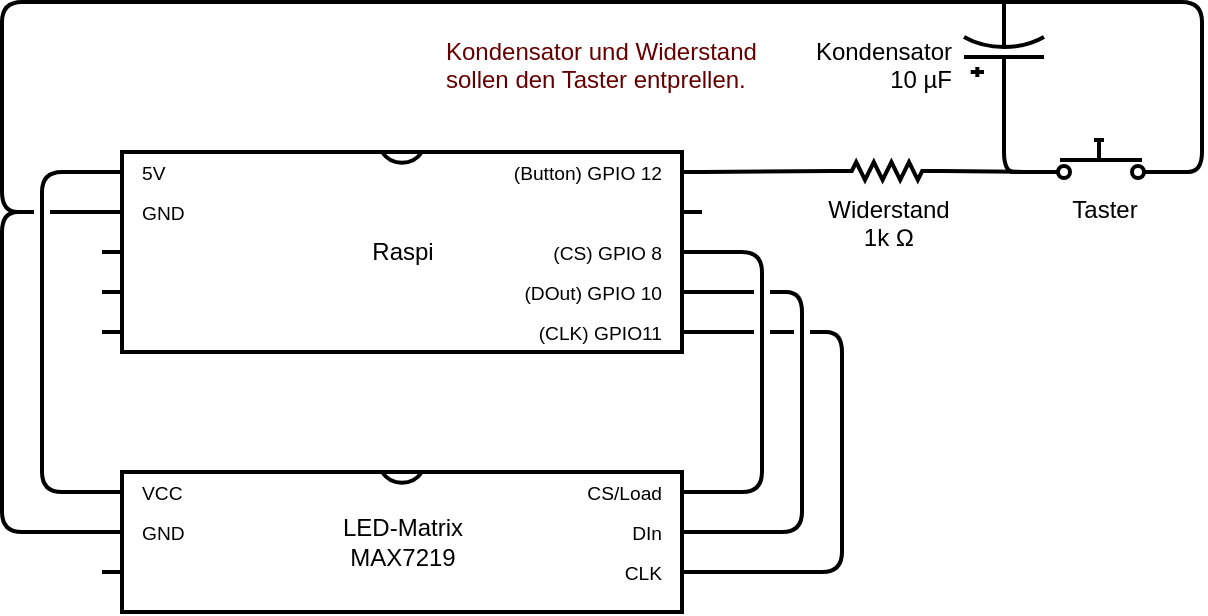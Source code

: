 <mxfile pages="1" version="11.2.4" type="device"><diagram name="Page-1" id="7e0a89b8-554c-2b80-1dc8-d5c74ca68de4"><mxGraphModel dx="1167" dy="642" grid="1" gridSize="10" guides="1" tooltips="1" connect="1" arrows="1" fold="1" page="1" pageScale="1" pageWidth="1100" pageHeight="850" background="#ffffff" math="0" shadow="0"><root><mxCell id="0"/><mxCell id="1" parent="0"/><mxCell id="7423z8lo2wTkePGS4kua-18" style="edgeStyle=orthogonalEdgeStyle;rounded=0;jumpStyle=gap;orthogonalLoop=1;jettySize=auto;html=1;exitX=1;exitY=0;exitDx=0;exitDy=10;exitPerimeter=0;entryX=0;entryY=0.5;entryDx=0;entryDy=0;entryPerimeter=0;endArrow=none;endFill=0;strokeWidth=2;perimeterSpacing=0;" parent="1" source="7423z8lo2wTkePGS4kua-1" target="7423z8lo2wTkePGS4kua-7" edge="1"><mxGeometry relative="1" as="geometry"/></mxCell><mxCell id="7423z8lo2wTkePGS4kua-1" value="Raspi" style="shadow=0;dashed=0;align=center;fillColor=#ffffff;html=1;strokeWidth=2;shape=mxgraph.electrical.logic_gates.dual_inline_ic;labelNames=5V,GND,,,,(CLK) GPIO11,(DOut) GPIO 10,(CS) GPIO 8,,(Button) GPIO 12;labelCount=10;pinStyle=line;noLabel=0;autosize=0;part=0;pinLabelType=cust;" parent="1" vertex="1"><mxGeometry x="230" y="360" width="300" height="100" as="geometry"/></mxCell><mxCell id="7423z8lo2wTkePGS4kua-2" value="&lt;div&gt;LED-Matrix&lt;/div&gt;&lt;div&gt;MAX7219&lt;br&gt;&lt;/div&gt;" style="shadow=0;dashed=0;align=center;fillColor=#ffffff;html=1;strokeWidth=2;shape=mxgraph.electrical.logic_gates.dual_inline_ic;labelNames=VCC,GND,,CLK,DIn,CS/Load;labelCount=6;pinLabelType=cust;" parent="1" vertex="1"><mxGeometry x="230" y="520" width="300" height="70" as="geometry"/></mxCell><mxCell id="7423z8lo2wTkePGS4kua-7" value="" style="pointerEvents=1;verticalLabelPosition=bottom;shadow=0;dashed=0;align=center;fillColor=#ffffff;html=1;verticalAlign=top;strokeWidth=2;shape=mxgraph.electrical.resistors.resistor_2;" parent="1" vertex="1"><mxGeometry x="595" y="365" width="55" height="9" as="geometry"/></mxCell><mxCell id="7423z8lo2wTkePGS4kua-8" value="" style="pointerEvents=1;verticalLabelPosition=bottom;shadow=0;dashed=0;align=center;fillColor=#ffffff;html=1;verticalAlign=top;strokeWidth=2;shape=mxgraph.electrical.electro-mechanical.push_switch_no;" parent="1" vertex="1"><mxGeometry x="691" y="354" width="75" height="19" as="geometry"/></mxCell><mxCell id="7423z8lo2wTkePGS4kua-9" value="" style="pointerEvents=1;verticalLabelPosition=bottom;shadow=0;dashed=0;align=center;fillColor=#ffffff;html=1;verticalAlign=top;strokeWidth=2;shape=mxgraph.electrical.capacitors.capacitor_3;rotation=-90;" parent="1" vertex="1"><mxGeometry x="656" y="290" width="50" height="40" as="geometry"/></mxCell><mxCell id="7423z8lo2wTkePGS4kua-12" value="" style="endArrow=none;html=1;strokeColor=#000000;strokeWidth=2;exitX=1;exitY=0;exitDx=0;exitDy=10;exitPerimeter=0;entryX=1;entryY=0;entryDx=0;entryDy=50;entryPerimeter=0;arcSize=20;jumpStyle=gap;" parent="1" source="7423z8lo2wTkePGS4kua-2" target="7423z8lo2wTkePGS4kua-1" edge="1"><mxGeometry width="100" relative="1" as="geometry"><mxPoint x="610" y="590" as="sourcePoint"/><mxPoint x="710" y="590" as="targetPoint"/><Array as="points"><mxPoint x="560" y="530"/><mxPoint x="560" y="410"/></Array></mxGeometry></mxCell><mxCell id="7423z8lo2wTkePGS4kua-15" value="" style="endArrow=none;html=1;strokeColor=#000000;strokeWidth=2;exitX=1;exitY=0;exitDx=0;exitDy=30;exitPerimeter=0;entryX=1;entryY=0;entryDx=0;entryDy=70;entryPerimeter=0;jumpStyle=gap;" parent="1" source="7423z8lo2wTkePGS4kua-2" target="7423z8lo2wTkePGS4kua-1" edge="1"><mxGeometry width="100" relative="1" as="geometry"><mxPoint x="600" y="560" as="sourcePoint"/><mxPoint x="700" y="560" as="targetPoint"/><Array as="points"><mxPoint x="580" y="550"/><mxPoint x="580" y="430"/></Array></mxGeometry></mxCell><mxCell id="7423z8lo2wTkePGS4kua-16" value="" style="endArrow=none;html=1;strokeColor=#000000;strokeWidth=2;jumpStyle=gap;exitX=1;exitY=0;exitDx=0;exitDy=90;exitPerimeter=0;entryX=1;entryY=0;entryDx=0;entryDy=50;entryPerimeter=0;" parent="1" source="7423z8lo2wTkePGS4kua-1" target="7423z8lo2wTkePGS4kua-2" edge="1"><mxGeometry width="100" relative="1" as="geometry"><mxPoint x="650" y="540" as="sourcePoint"/><mxPoint x="750" y="540" as="targetPoint"/><Array as="points"><mxPoint x="600" y="450"/><mxPoint x="600" y="570"/></Array></mxGeometry></mxCell><mxCell id="7423z8lo2wTkePGS4kua-27" value="" style="endArrow=none;html=1;strokeColor=#000000;strokeWidth=2;entryX=0;entryY=0;entryDx=0;entryDy=10;entryPerimeter=0;exitX=0;exitY=0;exitDx=0;exitDy=10;exitPerimeter=0;jumpStyle=gap;" parent="1" source="7423z8lo2wTkePGS4kua-2" target="7423z8lo2wTkePGS4kua-1" edge="1"><mxGeometry width="100" relative="1" as="geometry"><mxPoint x="80" y="400" as="sourcePoint"/><mxPoint x="180" y="400" as="targetPoint"/><Array as="points"><mxPoint x="200" y="530"/><mxPoint x="200" y="370"/></Array></mxGeometry></mxCell><mxCell id="7423z8lo2wTkePGS4kua-28" value="" style="endArrow=none;html=1;strokeColor=#000000;strokeWidth=2;jumpStyle=gap;entryX=0;entryY=0;entryDx=0;entryDy=30;entryPerimeter=0;exitX=0;exitY=0;exitDx=0;exitDy=30;exitPerimeter=0;" parent="1" source="7423z8lo2wTkePGS4kua-2" target="7423z8lo2wTkePGS4kua-1" edge="1"><mxGeometry width="100" relative="1" as="geometry"><mxPoint x="30" y="390" as="sourcePoint"/><mxPoint x="130" y="390" as="targetPoint"/><Array as="points"><mxPoint x="180" y="550"/><mxPoint x="180" y="390"/></Array></mxGeometry></mxCell><mxCell id="7423z8lo2wTkePGS4kua-29" value="" style="endArrow=none;html=1;strokeColor=#000000;strokeWidth=2;exitX=1;exitY=0.84;exitDx=0;exitDy=0;exitPerimeter=0;entryX=1;entryY=0.5;entryDx=0;entryDy=0;entryPerimeter=0;jumpStyle=gap;" parent="1" source="7423z8lo2wTkePGS4kua-8" target="7423z8lo2wTkePGS4kua-9" edge="1"><mxGeometry width="100" relative="1" as="geometry"><mxPoint x="800" y="440" as="sourcePoint"/><mxPoint x="900" y="440" as="targetPoint"/><Array as="points"><mxPoint x="780" y="370"/><mxPoint x="780" y="285"/></Array></mxGeometry></mxCell><mxCell id="7423z8lo2wTkePGS4kua-31" value="" style="endArrow=none;html=1;strokeColor=#000000;strokeWidth=2;entryX=0;entryY=0.84;entryDx=0;entryDy=0;entryPerimeter=0;exitX=1;exitY=0.5;exitDx=0;exitDy=0;exitPerimeter=0;jumpStyle=gap;" parent="1" source="7423z8lo2wTkePGS4kua-7" target="7423z8lo2wTkePGS4kua-8" edge="1"><mxGeometry width="100" relative="1" as="geometry"><mxPoint x="680" y="420" as="sourcePoint"/><mxPoint x="780" y="420" as="targetPoint"/></mxGeometry></mxCell><mxCell id="7423z8lo2wTkePGS4kua-32" value="" style="endArrow=none;html=1;strokeColor=#000000;strokeWidth=2;entryX=0;entryY=0.5;entryDx=0;entryDy=0;entryPerimeter=0;exitX=0;exitY=0.84;exitDx=0;exitDy=0;exitPerimeter=0;jumpStyle=gap;" parent="1" source="7423z8lo2wTkePGS4kua-8" target="7423z8lo2wTkePGS4kua-9" edge="1"><mxGeometry width="100" relative="1" as="geometry"><mxPoint x="170" y="700" as="sourcePoint"/><mxPoint x="270" y="700" as="targetPoint"/><Array as="points"><mxPoint x="681" y="370"/></Array></mxGeometry></mxCell><mxCell id="7423z8lo2wTkePGS4kua-34" value="" style="endArrow=none;html=1;strokeColor=#000000;strokeWidth=2;jumpStyle=gap;entryX=1;entryY=0.5;entryDx=0;entryDy=0;entryPerimeter=0;" parent="1" target="7423z8lo2wTkePGS4kua-9" edge="1"><mxGeometry width="100" relative="1" as="geometry"><mxPoint x="230" y="390" as="sourcePoint"/><mxPoint x="610" y="290" as="targetPoint"/><Array as="points"><mxPoint x="180" y="390"/><mxPoint x="180" y="285"/></Array></mxGeometry></mxCell><mxCell id="7423z8lo2wTkePGS4kua-35" value="Taster" style="text;html=1;resizable=0;points=[];autosize=1;align=center;verticalAlign=top;spacingTop=-4;" parent="1" vertex="1"><mxGeometry x="706" y="379" width="50" height="20" as="geometry"/></mxCell><mxCell id="7423z8lo2wTkePGS4kua-36" value="&lt;div align=&quot;right&quot;&gt;Kondensator&lt;br&gt;&lt;/div&gt;&lt;div&gt;10 µF&lt;/div&gt;" style="text;html=1;resizable=0;points=[];autosize=1;align=right;verticalAlign=top;spacingTop=-4;" parent="1" vertex="1"><mxGeometry x="566" y="300" width="90" height="30" as="geometry"/></mxCell><mxCell id="7423z8lo2wTkePGS4kua-37" value="&lt;div&gt;Widerstand&lt;/div&gt;&lt;div&gt;1k &lt;span class=&quot;box&quot;&gt;Ω&lt;/span&gt;&lt;/div&gt;" style="text;html=1;resizable=0;points=[];autosize=1;align=center;verticalAlign=top;spacingTop=-4;" parent="1" vertex="1"><mxGeometry x="582.5" y="379" width="80" height="30" as="geometry"/></mxCell><mxCell id="7423z8lo2wTkePGS4kua-38" value="&lt;div&gt;Kondensator und Widerstand&lt;/div&gt;&lt;div&gt;sollen den Taster entprellen.&lt;br&gt;&lt;/div&gt;" style="text;html=1;resizable=0;points=[];autosize=1;align=left;verticalAlign=top;spacingTop=-4;fontColor=#660000;" parent="1" vertex="1"><mxGeometry x="400" y="300" width="170" height="30" as="geometry"/></mxCell></root></mxGraphModel></diagram></mxfile>